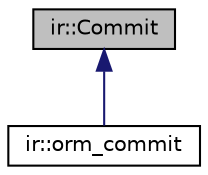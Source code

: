 digraph "ir::Commit"
{
 // LATEX_PDF_SIZE
  edge [fontname="Helvetica",fontsize="10",labelfontname="Helvetica",labelfontsize="10"];
  node [fontname="Helvetica",fontsize="10",shape=record];
  Node1 [label="ir::Commit",height=0.2,width=0.4,color="black", fillcolor="grey75", style="filled", fontcolor="black",tooltip="single commit by author, taken at some point in time"];
  Node1 -> Node2 [dir="back",color="midnightblue",fontsize="10",style="solid",fontname="Helvetica"];
  Node2 [label="ir::orm_commit",height=0.2,width=0.4,color="black", fillcolor="white", style="filled",URL="$structir_1_1orm__commit.html",tooltip="ORM wrapper for the commit data."];
}
